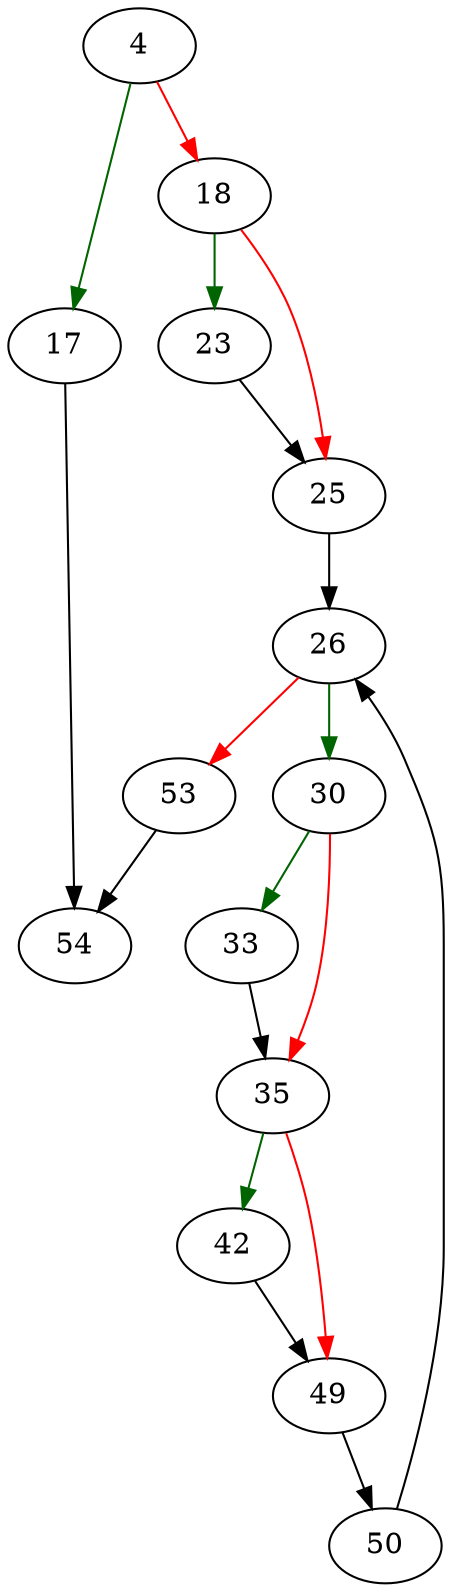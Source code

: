strict digraph "captureOutputCallback" {
	// Node definitions.
	4 [entry=true];
	17;
	18;
	54;
	23;
	25;
	26;
	30;
	53;
	33;
	35;
	42;
	49;
	50;

	// Edge definitions.
	4 -> 17 [
		color=darkgreen
		cond=true
	];
	4 -> 18 [
		color=red
		cond=false
	];
	17 -> 54;
	18 -> 23 [
		color=darkgreen
		cond=true
	];
	18 -> 25 [
		color=red
		cond=false
	];
	23 -> 25;
	25 -> 26;
	26 -> 30 [
		color=darkgreen
		cond=true
	];
	26 -> 53 [
		color=red
		cond=false
	];
	30 -> 33 [
		color=darkgreen
		cond=true
	];
	30 -> 35 [
		color=red
		cond=false
	];
	53 -> 54;
	33 -> 35;
	35 -> 42 [
		color=darkgreen
		cond=true
	];
	35 -> 49 [
		color=red
		cond=false
	];
	42 -> 49;
	49 -> 50;
	50 -> 26;
}